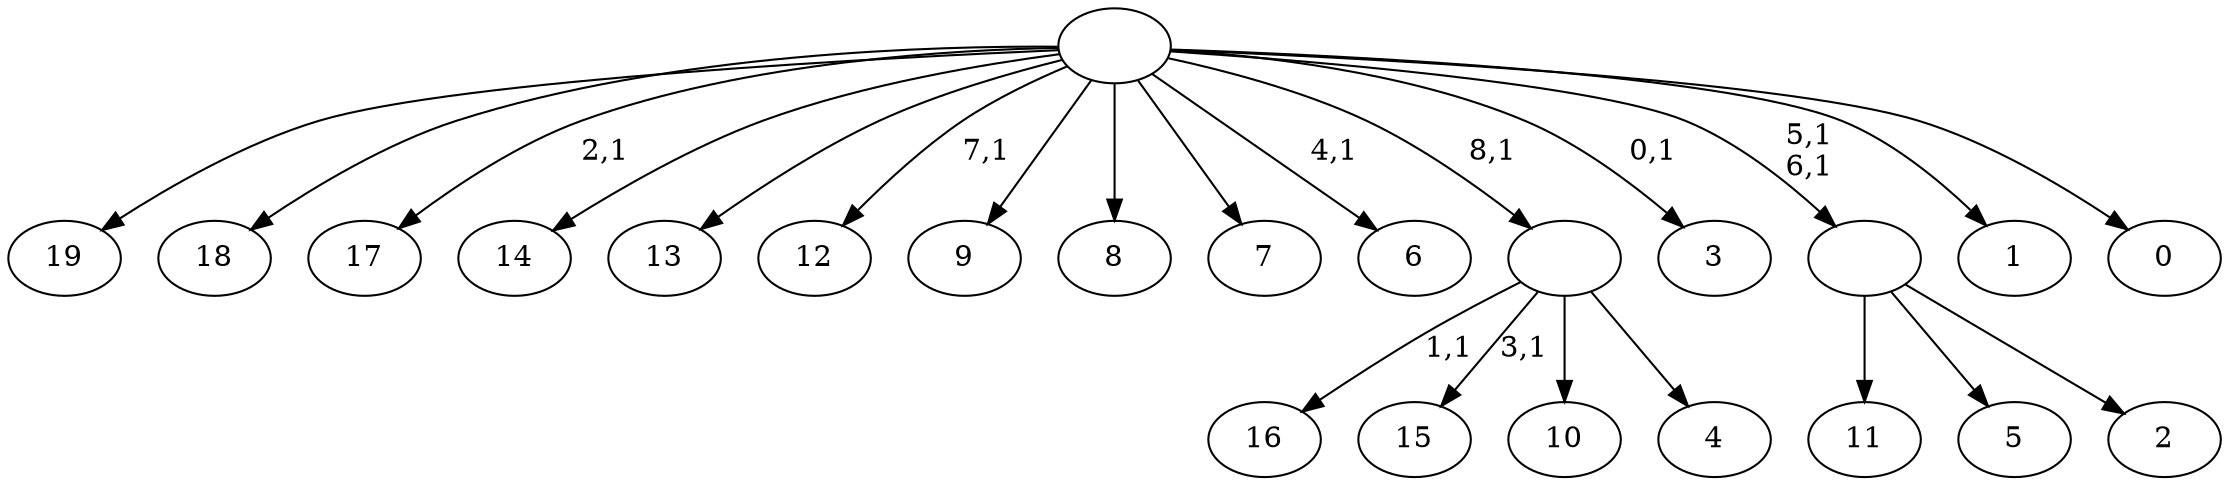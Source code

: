 digraph T {
	29 [label="19"]
	28 [label="18"]
	27 [label="17"]
	25 [label="16"]
	23 [label="15"]
	21 [label="14"]
	20 [label="13"]
	19 [label="12"]
	17 [label="11"]
	16 [label="10"]
	15 [label="9"]
	14 [label="8"]
	13 [label="7"]
	12 [label="6"]
	10 [label="5"]
	9 [label="4"]
	8 [label=""]
	7 [label="3"]
	5 [label="2"]
	4 [label=""]
	2 [label="1"]
	1 [label="0"]
	0 [label=""]
	8 -> 23 [label="3,1"]
	8 -> 25 [label="1,1"]
	8 -> 16 [label=""]
	8 -> 9 [label=""]
	4 -> 17 [label=""]
	4 -> 10 [label=""]
	4 -> 5 [label=""]
	0 -> 4 [label="5,1\n6,1"]
	0 -> 7 [label="0,1"]
	0 -> 12 [label="4,1"]
	0 -> 19 [label="7,1"]
	0 -> 27 [label="2,1"]
	0 -> 29 [label=""]
	0 -> 28 [label=""]
	0 -> 21 [label=""]
	0 -> 20 [label=""]
	0 -> 15 [label=""]
	0 -> 14 [label=""]
	0 -> 13 [label=""]
	0 -> 8 [label="8,1"]
	0 -> 2 [label=""]
	0 -> 1 [label=""]
}
